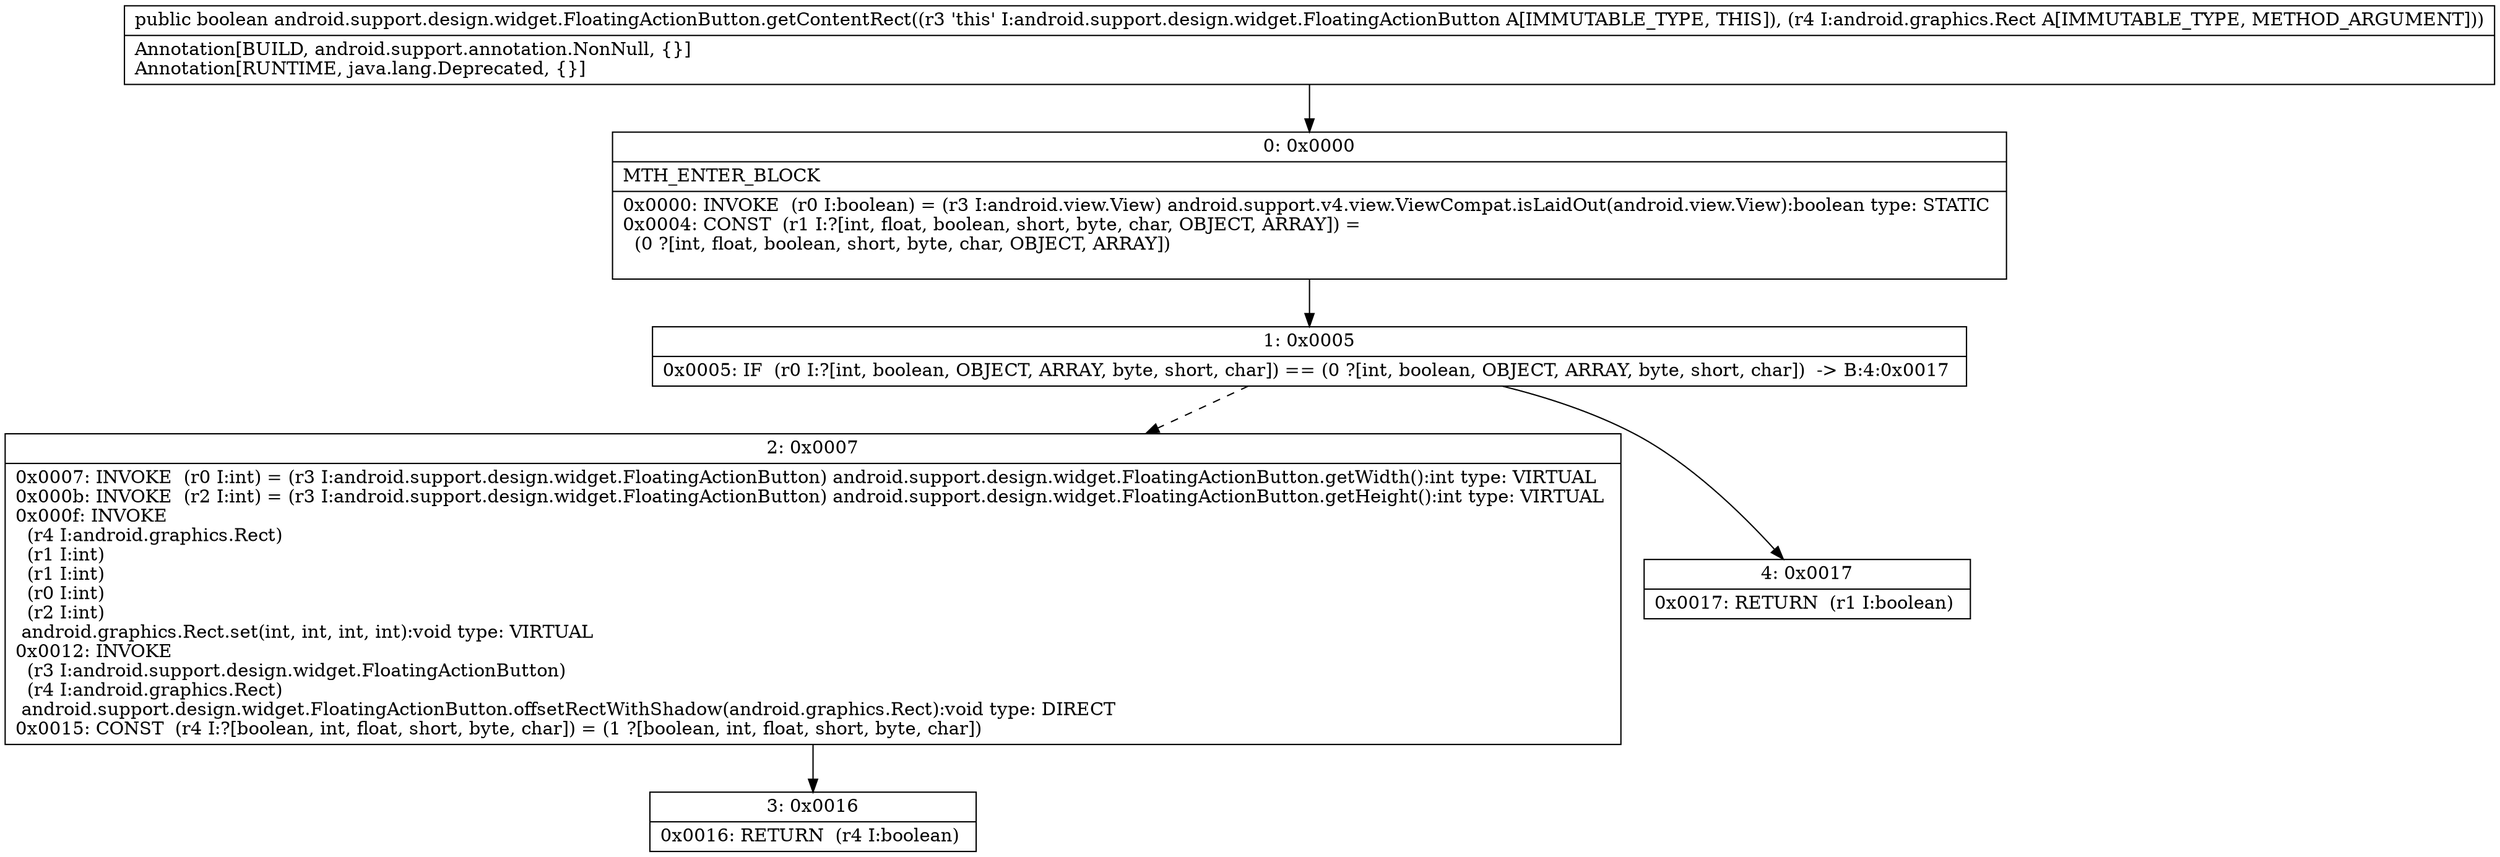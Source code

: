 digraph "CFG forandroid.support.design.widget.FloatingActionButton.getContentRect(Landroid\/graphics\/Rect;)Z" {
Node_0 [shape=record,label="{0\:\ 0x0000|MTH_ENTER_BLOCK\l|0x0000: INVOKE  (r0 I:boolean) = (r3 I:android.view.View) android.support.v4.view.ViewCompat.isLaidOut(android.view.View):boolean type: STATIC \l0x0004: CONST  (r1 I:?[int, float, boolean, short, byte, char, OBJECT, ARRAY]) = \l  (0 ?[int, float, boolean, short, byte, char, OBJECT, ARRAY])\l \l}"];
Node_1 [shape=record,label="{1\:\ 0x0005|0x0005: IF  (r0 I:?[int, boolean, OBJECT, ARRAY, byte, short, char]) == (0 ?[int, boolean, OBJECT, ARRAY, byte, short, char])  \-\> B:4:0x0017 \l}"];
Node_2 [shape=record,label="{2\:\ 0x0007|0x0007: INVOKE  (r0 I:int) = (r3 I:android.support.design.widget.FloatingActionButton) android.support.design.widget.FloatingActionButton.getWidth():int type: VIRTUAL \l0x000b: INVOKE  (r2 I:int) = (r3 I:android.support.design.widget.FloatingActionButton) android.support.design.widget.FloatingActionButton.getHeight():int type: VIRTUAL \l0x000f: INVOKE  \l  (r4 I:android.graphics.Rect)\l  (r1 I:int)\l  (r1 I:int)\l  (r0 I:int)\l  (r2 I:int)\l android.graphics.Rect.set(int, int, int, int):void type: VIRTUAL \l0x0012: INVOKE  \l  (r3 I:android.support.design.widget.FloatingActionButton)\l  (r4 I:android.graphics.Rect)\l android.support.design.widget.FloatingActionButton.offsetRectWithShadow(android.graphics.Rect):void type: DIRECT \l0x0015: CONST  (r4 I:?[boolean, int, float, short, byte, char]) = (1 ?[boolean, int, float, short, byte, char]) \l}"];
Node_3 [shape=record,label="{3\:\ 0x0016|0x0016: RETURN  (r4 I:boolean) \l}"];
Node_4 [shape=record,label="{4\:\ 0x0017|0x0017: RETURN  (r1 I:boolean) \l}"];
MethodNode[shape=record,label="{public boolean android.support.design.widget.FloatingActionButton.getContentRect((r3 'this' I:android.support.design.widget.FloatingActionButton A[IMMUTABLE_TYPE, THIS]), (r4 I:android.graphics.Rect A[IMMUTABLE_TYPE, METHOD_ARGUMENT]))  | Annotation[BUILD, android.support.annotation.NonNull, \{\}]\lAnnotation[RUNTIME, java.lang.Deprecated, \{\}]\l}"];
MethodNode -> Node_0;
Node_0 -> Node_1;
Node_1 -> Node_2[style=dashed];
Node_1 -> Node_4;
Node_2 -> Node_3;
}

